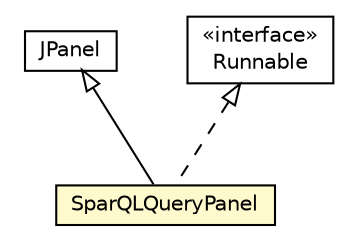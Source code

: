 #!/usr/local/bin/dot
#
# Class diagram 
# Generated by UMLGraph version R5_6-24-gf6e263 (http://www.umlgraph.org/)
#

digraph G {
	edge [fontname="Helvetica",fontsize=10,labelfontname="Helvetica",labelfontsize=10];
	node [fontname="Helvetica",fontsize=10,shape=plaintext];
	nodesep=0.25;
	ranksep=0.5;
	// org.universAAL.samples.ctxtbus.SparQLQueryPanel
	c21188 [label=<<table title="org.universAAL.samples.ctxtbus.SparQLQueryPanel" border="0" cellborder="1" cellspacing="0" cellpadding="2" port="p" bgcolor="lemonChiffon" href="./SparQLQueryPanel.html">
		<tr><td><table border="0" cellspacing="0" cellpadding="1">
<tr><td align="center" balign="center"> SparQLQueryPanel </td></tr>
		</table></td></tr>
		</table>>, URL="./SparQLQueryPanel.html", fontname="Helvetica", fontcolor="black", fontsize=10.0];
	//org.universAAL.samples.ctxtbus.SparQLQueryPanel extends javax.swing.JPanel
	c21342:p -> c21188:p [dir=back,arrowtail=empty];
	//org.universAAL.samples.ctxtbus.SparQLQueryPanel implements java.lang.Runnable
	c21343:p -> c21188:p [dir=back,arrowtail=empty,style=dashed];
	// javax.swing.JPanel
	c21342 [label=<<table title="javax.swing.JPanel" border="0" cellborder="1" cellspacing="0" cellpadding="2" port="p" href="http://java.sun.com/j2se/1.4.2/docs/api/javax/swing/JPanel.html">
		<tr><td><table border="0" cellspacing="0" cellpadding="1">
<tr><td align="center" balign="center"> JPanel </td></tr>
		</table></td></tr>
		</table>>, URL="http://java.sun.com/j2se/1.4.2/docs/api/javax/swing/JPanel.html", fontname="Helvetica", fontcolor="black", fontsize=10.0];
	// java.lang.Runnable
	c21343 [label=<<table title="java.lang.Runnable" border="0" cellborder="1" cellspacing="0" cellpadding="2" port="p" href="http://java.sun.com/j2se/1.4.2/docs/api/java/lang/Runnable.html">
		<tr><td><table border="0" cellspacing="0" cellpadding="1">
<tr><td align="center" balign="center"> &#171;interface&#187; </td></tr>
<tr><td align="center" balign="center"> Runnable </td></tr>
		</table></td></tr>
		</table>>, URL="http://java.sun.com/j2se/1.4.2/docs/api/java/lang/Runnable.html", fontname="Helvetica", fontcolor="black", fontsize=10.0];
}

